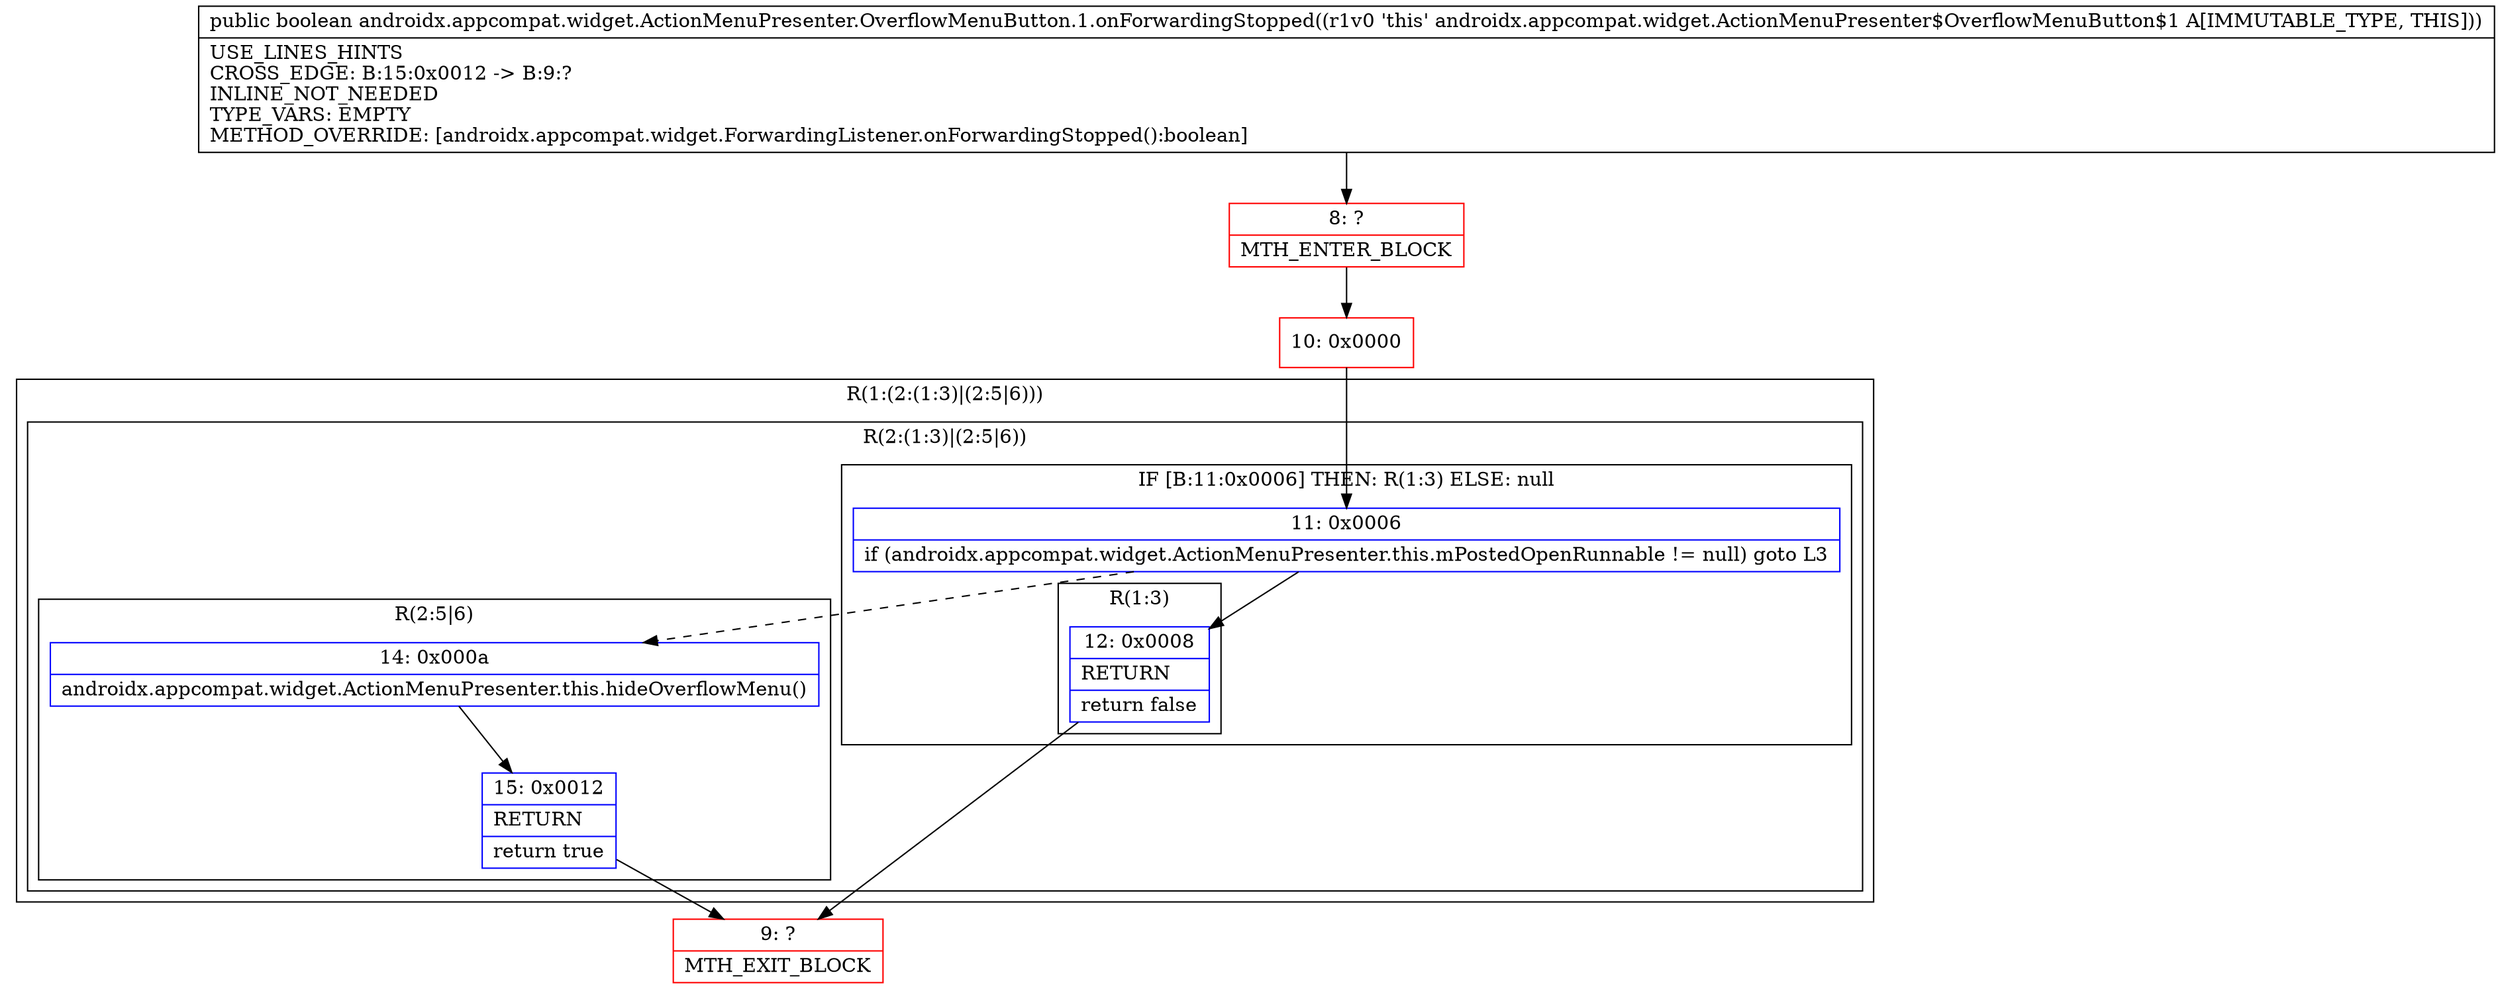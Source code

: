 digraph "CFG forandroidx.appcompat.widget.ActionMenuPresenter.OverflowMenuButton.1.onForwardingStopped()Z" {
subgraph cluster_Region_1124657347 {
label = "R(1:(2:(1:3)|(2:5|6)))";
node [shape=record,color=blue];
subgraph cluster_Region_1046352588 {
label = "R(2:(1:3)|(2:5|6))";
node [shape=record,color=blue];
subgraph cluster_IfRegion_2041576823 {
label = "IF [B:11:0x0006] THEN: R(1:3) ELSE: null";
node [shape=record,color=blue];
Node_11 [shape=record,label="{11\:\ 0x0006|if (androidx.appcompat.widget.ActionMenuPresenter.this.mPostedOpenRunnable != null) goto L3\l}"];
subgraph cluster_Region_2121712044 {
label = "R(1:3)";
node [shape=record,color=blue];
Node_12 [shape=record,label="{12\:\ 0x0008|RETURN\l|return false\l}"];
}
}
subgraph cluster_Region_2050781265 {
label = "R(2:5|6)";
node [shape=record,color=blue];
Node_14 [shape=record,label="{14\:\ 0x000a|androidx.appcompat.widget.ActionMenuPresenter.this.hideOverflowMenu()\l}"];
Node_15 [shape=record,label="{15\:\ 0x0012|RETURN\l|return true\l}"];
}
}
}
Node_8 [shape=record,color=red,label="{8\:\ ?|MTH_ENTER_BLOCK\l}"];
Node_10 [shape=record,color=red,label="{10\:\ 0x0000}"];
Node_9 [shape=record,color=red,label="{9\:\ ?|MTH_EXIT_BLOCK\l}"];
MethodNode[shape=record,label="{public boolean androidx.appcompat.widget.ActionMenuPresenter.OverflowMenuButton.1.onForwardingStopped((r1v0 'this' androidx.appcompat.widget.ActionMenuPresenter$OverflowMenuButton$1 A[IMMUTABLE_TYPE, THIS]))  | USE_LINES_HINTS\lCROSS_EDGE: B:15:0x0012 \-\> B:9:?\lINLINE_NOT_NEEDED\lTYPE_VARS: EMPTY\lMETHOD_OVERRIDE: [androidx.appcompat.widget.ForwardingListener.onForwardingStopped():boolean]\l}"];
MethodNode -> Node_8;Node_11 -> Node_12;
Node_11 -> Node_14[style=dashed];
Node_12 -> Node_9;
Node_14 -> Node_15;
Node_15 -> Node_9;
Node_8 -> Node_10;
Node_10 -> Node_11;
}

